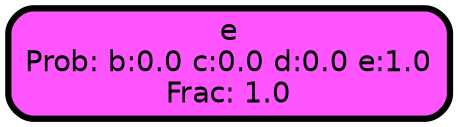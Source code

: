 graph Tree {
node [shape=box, style="filled, rounded",color="black",penwidth="3",fontcolor="black",                 fontname=helvetica] ;
graph [ranksep="0 equally", splines=straight,                 bgcolor=transparent, dpi=200] ;
edge [fontname=helvetica, color=black] ;
0 [label="e
Prob: b:0.0 c:0.0 d:0.0 e:1.0
Frac: 1.0", fillcolor="#fe55fe"] ;
{rank = same;}}
